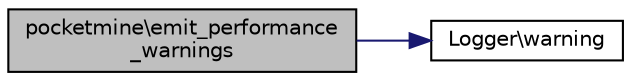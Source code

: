 digraph "pocketmine\emit_performance_warnings"
{
 // INTERACTIVE_SVG=YES
 // LATEX_PDF_SIZE
  edge [fontname="Helvetica",fontsize="10",labelfontname="Helvetica",labelfontsize="10"];
  node [fontname="Helvetica",fontsize="10",shape=record];
  rankdir="LR";
  Node1 [label="pocketmine\\emit_performance\l_warnings",height=0.2,width=0.4,color="black", fillcolor="grey75", style="filled", fontcolor="black",tooltip=" "];
  Node1 -> Node2 [color="midnightblue",fontsize="10",style="solid",fontname="Helvetica"];
  Node2 [label="Logger\\warning",height=0.2,width=0.4,color="black", fillcolor="white", style="filled",URL="$d4/d00/interface_logger.html#ad54bbff79aa1516f11f01b47b6a0486f",tooltip=" "];
}
